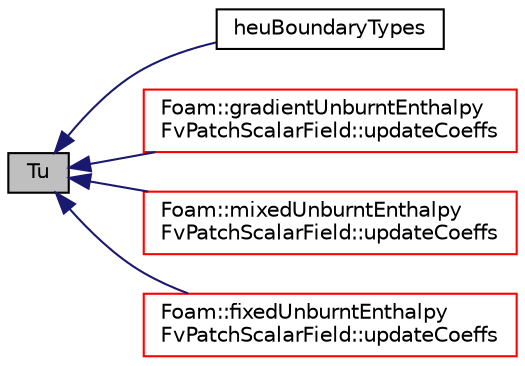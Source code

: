 digraph "Tu"
{
  bgcolor="transparent";
  edge [fontname="Helvetica",fontsize="10",labelfontname="Helvetica",labelfontsize="10"];
  node [fontname="Helvetica",fontsize="10",shape=record];
  rankdir="LR";
  Node40 [label="Tu",height=0.2,width=0.4,color="black", fillcolor="grey75", style="filled", fontcolor="black"];
  Node40 -> Node41 [dir="back",color="midnightblue",fontsize="10",style="solid",fontname="Helvetica"];
  Node41 [label="heuBoundaryTypes",height=0.2,width=0.4,color="black",URL="$a31517.html#af3482f1aa6983b4fd1f43b7c0be0d40d"];
  Node40 -> Node42 [dir="back",color="midnightblue",fontsize="10",style="solid",fontname="Helvetica"];
  Node42 [label="Foam::gradientUnburntEnthalpy\lFvPatchScalarField::updateCoeffs",height=0.2,width=0.4,color="red",URL="$a31453.html#a7e24eafac629d3733181cd942d4c902f",tooltip="Update the coefficients associated with the patch field. "];
  Node40 -> Node44 [dir="back",color="midnightblue",fontsize="10",style="solid",fontname="Helvetica"];
  Node44 [label="Foam::mixedUnburntEnthalpy\lFvPatchScalarField::updateCoeffs",height=0.2,width=0.4,color="red",URL="$a31457.html#a7e24eafac629d3733181cd942d4c902f",tooltip="Update the coefficients associated with the patch field. "];
  Node40 -> Node46 [dir="back",color="midnightblue",fontsize="10",style="solid",fontname="Helvetica"];
  Node46 [label="Foam::fixedUnburntEnthalpy\lFvPatchScalarField::updateCoeffs",height=0.2,width=0.4,color="red",URL="$a31449.html#a7e24eafac629d3733181cd942d4c902f",tooltip="Update the coefficients associated with the patch field. "];
}
